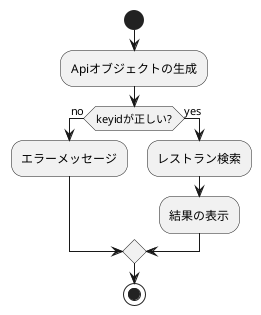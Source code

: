 @startuml
start 

:Apiオブジェクトの生成;

if (keyidが正しい?) then (no)
  :エラーメッセージ;
else (yes)
  :レストラン検索;
  :結果の表示;
endif


stop 

@enduml